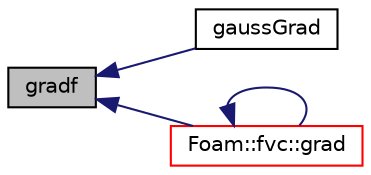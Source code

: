 digraph "gradf"
{
  bgcolor="transparent";
  edge [fontname="Helvetica",fontsize="10",labelfontname="Helvetica",labelfontsize="10"];
  node [fontname="Helvetica",fontsize="10",shape=record];
  rankdir="LR";
  Node1 [label="gradf",height=0.2,width=0.4,color="black", fillcolor="grey75", style="filled", fontcolor="black"];
  Node1 -> Node2 [dir="back",color="midnightblue",fontsize="10",style="solid",fontname="Helvetica"];
  Node2 [label="gaussGrad",height=0.2,width=0.4,color="black",URL="$a00922.html#ace6c2051286514eb33d4839e9b6b9573",tooltip="Construct from mesh and Istream. "];
  Node1 -> Node3 [dir="back",color="midnightblue",fontsize="10",style="solid",fontname="Helvetica"];
  Node3 [label="Foam::fvc::grad",height=0.2,width=0.4,color="red",URL="$a10944.html#afc55a5d9fac4c2bf33c03e39a9402b19"];
  Node3 -> Node3 [dir="back",color="midnightblue",fontsize="10",style="solid",fontname="Helvetica"];
}
